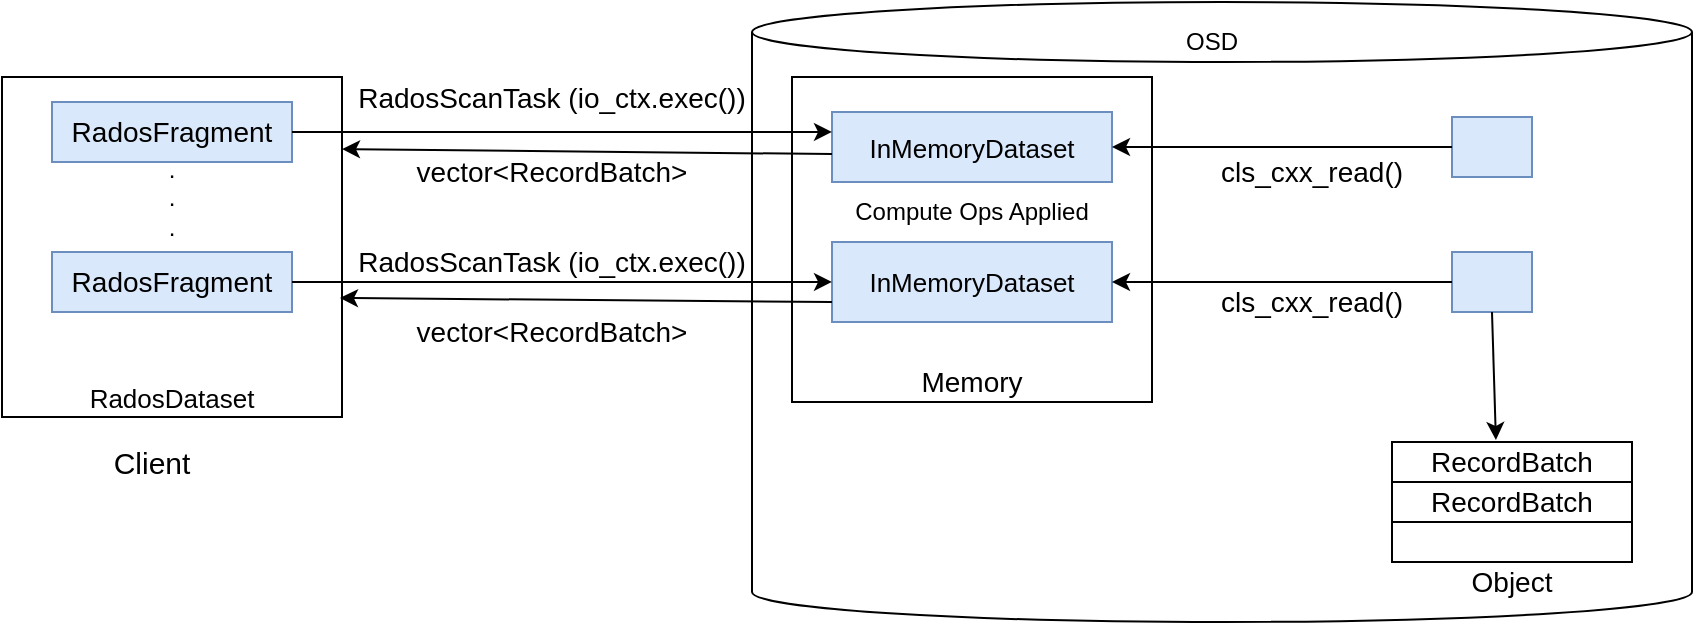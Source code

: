 <mxfile version="13.6.10" type="github">
  <diagram id="15WnuG5AwdH6QXES573Q" name="Page-1">
    <mxGraphModel dx="946" dy="429" grid="1" gridSize="10" guides="1" tooltips="1" connect="1" arrows="1" fold="1" page="1" pageScale="1" pageWidth="1169" pageHeight="827" math="0" shadow="0">
      <root>
        <mxCell id="0" />
        <mxCell id="1" parent="0" />
        <mxCell id="0yRWITcgKIYgQ3G4mCgw-69" value="" style="whiteSpace=wrap;html=1;aspect=fixed;" vertex="1" parent="1">
          <mxGeometry x="465" y="125" width="205" height="205" as="geometry" />
        </mxCell>
        <mxCell id="0yRWITcgKIYgQ3G4mCgw-1" value="" style="whiteSpace=wrap;html=1;aspect=fixed;" vertex="1" parent="1">
          <mxGeometry x="85" y="137.5" width="170" height="170" as="geometry" />
        </mxCell>
        <mxCell id="0yRWITcgKIYgQ3G4mCgw-2" value="" style="whiteSpace=wrap;html=1;aspect=fixed;" vertex="1" parent="1">
          <mxGeometry x="500" y="140" width="170" height="170" as="geometry" />
        </mxCell>
        <mxCell id="0yRWITcgKIYgQ3G4mCgw-3" value="&lt;font style=&quot;font-size: 14px&quot;&gt;RadosFragment&lt;/font&gt;" style="rounded=0;whiteSpace=wrap;html=1;fillColor=#dae8fc;strokeColor=#6c8ebf;" vertex="1" parent="1">
          <mxGeometry x="110" y="150" width="120" height="30" as="geometry" />
        </mxCell>
        <mxCell id="0yRWITcgKIYgQ3G4mCgw-5" value="&lt;font style=&quot;font-size: 14px&quot;&gt;RadosFragment&lt;/font&gt;" style="rounded=0;whiteSpace=wrap;html=1;fillColor=#dae8fc;strokeColor=#6c8ebf;" vertex="1" parent="1">
          <mxGeometry x="110" y="225" width="120" height="30" as="geometry" />
        </mxCell>
        <mxCell id="0yRWITcgKIYgQ3G4mCgw-6" value="&lt;font style=&quot;font-size: 13px&quot;&gt;RadosDataset&lt;/font&gt;" style="text;html=1;strokeColor=none;fillColor=none;align=center;verticalAlign=middle;whiteSpace=wrap;rounded=0;" vertex="1" parent="1">
          <mxGeometry x="150" y="287.5" width="40" height="20" as="geometry" />
        </mxCell>
        <mxCell id="0yRWITcgKIYgQ3G4mCgw-8" value="&lt;font style=&quot;font-size: 13px&quot;&gt;ARROW CLS&lt;/font&gt;" style="text;html=1;strokeColor=none;fillColor=none;align=center;verticalAlign=middle;whiteSpace=wrap;rounded=0;" vertex="1" parent="1">
          <mxGeometry x="530" y="310" width="110" height="20" as="geometry" />
        </mxCell>
        <mxCell id="0yRWITcgKIYgQ3G4mCgw-10" value="" style="shape=cylinder3;whiteSpace=wrap;html=1;boundedLbl=1;backgroundOutline=1;size=15;" vertex="1" parent="1">
          <mxGeometry x="460" y="100" width="470" height="310" as="geometry" />
        </mxCell>
        <mxCell id="0yRWITcgKIYgQ3G4mCgw-11" value="" style="rounded=0;whiteSpace=wrap;html=1;fillColor=#dae8fc;strokeColor=#6c8ebf;" vertex="1" parent="1">
          <mxGeometry x="810" y="225" width="40" height="30" as="geometry" />
        </mxCell>
        <mxCell id="0yRWITcgKIYgQ3G4mCgw-12" value="" style="rounded=0;whiteSpace=wrap;html=1;fillColor=#dae8fc;strokeColor=#6c8ebf;" vertex="1" parent="1">
          <mxGeometry x="810" y="157.5" width="40" height="30" as="geometry" />
        </mxCell>
        <mxCell id="0yRWITcgKIYgQ3G4mCgw-14" value="" style="rounded=0;whiteSpace=wrap;html=1;" vertex="1" parent="1">
          <mxGeometry x="780" y="320" width="120" height="60" as="geometry" />
        </mxCell>
        <mxCell id="0yRWITcgKIYgQ3G4mCgw-15" value="&lt;font style=&quot;font-size: 14px&quot;&gt;RecordBatch&lt;/font&gt;" style="rounded=0;whiteSpace=wrap;html=1;" vertex="1" parent="1">
          <mxGeometry x="780" y="320" width="120" height="20" as="geometry" />
        </mxCell>
        <mxCell id="0yRWITcgKIYgQ3G4mCgw-16" value="&lt;font style=&quot;font-size: 14px&quot;&gt;RecordBatch&lt;/font&gt;" style="rounded=0;whiteSpace=wrap;html=1;" vertex="1" parent="1">
          <mxGeometry x="780" y="340" width="120" height="20" as="geometry" />
        </mxCell>
        <mxCell id="0yRWITcgKIYgQ3G4mCgw-17" value="&lt;font style=&quot;font-size: 14px&quot;&gt;Object&lt;/font&gt;" style="text;html=1;strokeColor=none;fillColor=none;align=center;verticalAlign=middle;whiteSpace=wrap;rounded=0;" vertex="1" parent="1">
          <mxGeometry x="820" y="380" width="40" height="20" as="geometry" />
        </mxCell>
        <mxCell id="0yRWITcgKIYgQ3G4mCgw-18" value="OSD" style="text;html=1;strokeColor=none;fillColor=none;align=center;verticalAlign=middle;whiteSpace=wrap;rounded=0;" vertex="1" parent="1">
          <mxGeometry x="670" y="110" width="40" height="20" as="geometry" />
        </mxCell>
        <mxCell id="0yRWITcgKIYgQ3G4mCgw-24" value="&lt;font style=&quot;font-size: 14px&quot;&gt;RadosScanTask (io_ctx.exec())&lt;/font&gt;" style="text;html=1;strokeColor=none;fillColor=none;align=center;verticalAlign=middle;whiteSpace=wrap;rounded=0;" vertex="1" parent="1">
          <mxGeometry x="255" y="137.5" width="210" height="20" as="geometry" />
        </mxCell>
        <mxCell id="0yRWITcgKIYgQ3G4mCgw-27" value="&lt;span style=&quot;font-size: 14px&quot;&gt;RadosScanTask (io_ctx.exec())&lt;/span&gt;" style="text;html=1;strokeColor=none;fillColor=none;align=center;verticalAlign=middle;whiteSpace=wrap;rounded=0;" vertex="1" parent="1">
          <mxGeometry x="260" y="220" width="200" height="20" as="geometry" />
        </mxCell>
        <mxCell id="0yRWITcgKIYgQ3G4mCgw-28" style="edgeStyle=orthogonalEdgeStyle;rounded=0;orthogonalLoop=1;jettySize=auto;html=1;exitX=0.5;exitY=1;exitDx=0;exitDy=0;" edge="1" parent="1" source="0yRWITcgKIYgQ3G4mCgw-27" target="0yRWITcgKIYgQ3G4mCgw-27">
          <mxGeometry relative="1" as="geometry" />
        </mxCell>
        <mxCell id="0yRWITcgKIYgQ3G4mCgw-31" value="&lt;span style=&quot;font-size: 14px&quot;&gt;cls_cxx_read()&lt;/span&gt;" style="text;html=1;strokeColor=none;fillColor=none;align=center;verticalAlign=middle;whiteSpace=wrap;rounded=0;rotation=0;" vertex="1" parent="1">
          <mxGeometry x="680" y="175" width="120" height="20" as="geometry" />
        </mxCell>
        <mxCell id="0yRWITcgKIYgQ3G4mCgw-33" value="" style="endArrow=classic;html=1;exitX=0.5;exitY=1;exitDx=0;exitDy=0;entryX=0.433;entryY=-0.05;entryDx=0;entryDy=0;entryPerimeter=0;" edge="1" parent="1" source="0yRWITcgKIYgQ3G4mCgw-11" target="0yRWITcgKIYgQ3G4mCgw-15">
          <mxGeometry width="50" height="50" relative="1" as="geometry">
            <mxPoint x="490" y="330" as="sourcePoint" />
            <mxPoint x="540" y="280" as="targetPoint" />
          </mxGeometry>
        </mxCell>
        <mxCell id="0yRWITcgKIYgQ3G4mCgw-36" value="&lt;font style=&quot;font-size: 14px&quot;&gt;vector&amp;lt;RecordBatch&amp;gt;&lt;/font&gt;" style="text;html=1;strokeColor=none;fillColor=none;align=center;verticalAlign=middle;whiteSpace=wrap;rounded=0;" vertex="1" parent="1">
          <mxGeometry x="340" y="255" width="40" height="20" as="geometry" />
        </mxCell>
        <mxCell id="0yRWITcgKIYgQ3G4mCgw-44" value="&lt;font style=&quot;font-size: 14px&quot;&gt;vector&amp;lt;RecordBatch&amp;gt;&lt;/font&gt;" style="text;html=1;strokeColor=none;fillColor=none;align=center;verticalAlign=middle;whiteSpace=wrap;rounded=0;" vertex="1" parent="1">
          <mxGeometry x="340" y="175" width="40" height="20" as="geometry" />
        </mxCell>
        <mxCell id="0yRWITcgKIYgQ3G4mCgw-49" value="&lt;font style=&quot;font-size: 12px&quot;&gt;.&lt;br&gt;.&lt;br&gt;.&lt;/font&gt;" style="text;html=1;strokeColor=none;fillColor=none;align=center;verticalAlign=middle;whiteSpace=wrap;rounded=0;" vertex="1" parent="1">
          <mxGeometry x="150" y="180" width="40" height="35" as="geometry" />
        </mxCell>
        <mxCell id="0yRWITcgKIYgQ3G4mCgw-66" value="&lt;span style=&quot;font-size: 14px&quot;&gt;cls_cxx_read()&lt;/span&gt;" style="text;html=1;strokeColor=none;fillColor=none;align=center;verticalAlign=middle;whiteSpace=wrap;rounded=0;" vertex="1" parent="1">
          <mxGeometry x="720" y="240" width="40" height="20" as="geometry" />
        </mxCell>
        <mxCell id="0yRWITcgKIYgQ3G4mCgw-70" value="" style="rounded=0;whiteSpace=wrap;html=1;" vertex="1" parent="1">
          <mxGeometry x="480" y="137.5" width="180" height="162.5" as="geometry" />
        </mxCell>
        <mxCell id="0yRWITcgKIYgQ3G4mCgw-50" value="&lt;font style=&quot;font-size: 13px&quot;&gt;InMemoryDataset&lt;/font&gt;" style="rounded=0;whiteSpace=wrap;html=1;fillColor=#dae8fc;strokeColor=#6c8ebf;" vertex="1" parent="1">
          <mxGeometry x="500" y="155" width="140" height="35" as="geometry" />
        </mxCell>
        <mxCell id="0yRWITcgKIYgQ3G4mCgw-51" value="&lt;span&gt;&lt;font style=&quot;font-size: 13px&quot;&gt;InMemoryDataset&lt;/font&gt;&lt;/span&gt;" style="rounded=0;whiteSpace=wrap;html=1;fillColor=#dae8fc;strokeColor=#6c8ebf;" vertex="1" parent="1">
          <mxGeometry x="500" y="220" width="140" height="40" as="geometry" />
        </mxCell>
        <mxCell id="0yRWITcgKIYgQ3G4mCgw-60" value="Compute Ops Applied" style="text;html=1;strokeColor=none;fillColor=none;align=center;verticalAlign=middle;whiteSpace=wrap;rounded=0;" vertex="1" parent="1">
          <mxGeometry x="510" y="195" width="120" height="20" as="geometry" />
        </mxCell>
        <mxCell id="0yRWITcgKIYgQ3G4mCgw-20" value="" style="endArrow=classic;html=1;exitX=1;exitY=0.5;exitDx=0;exitDy=0;entryX=0;entryY=0.147;entryDx=0;entryDy=0;entryPerimeter=0;" edge="1" parent="1" source="0yRWITcgKIYgQ3G4mCgw-3" target="0yRWITcgKIYgQ3G4mCgw-2">
          <mxGeometry width="50" height="50" relative="1" as="geometry">
            <mxPoint x="330" y="165" as="sourcePoint" />
            <mxPoint x="380" y="115" as="targetPoint" />
          </mxGeometry>
        </mxCell>
        <mxCell id="0yRWITcgKIYgQ3G4mCgw-43" value="" style="endArrow=classic;html=1;exitX=0;exitY=0.212;exitDx=0;exitDy=0;exitPerimeter=0;entryX=1;entryY=0.212;entryDx=0;entryDy=0;entryPerimeter=0;" edge="1" parent="1" source="0yRWITcgKIYgQ3G4mCgw-2" target="0yRWITcgKIYgQ3G4mCgw-1">
          <mxGeometry width="50" height="50" relative="1" as="geometry">
            <mxPoint x="490" y="320" as="sourcePoint" />
            <mxPoint x="400" y="320" as="targetPoint" />
          </mxGeometry>
        </mxCell>
        <mxCell id="0yRWITcgKIYgQ3G4mCgw-42" value="" style="endArrow=classic;html=1;" edge="1" parent="1">
          <mxGeometry width="50" height="50" relative="1" as="geometry">
            <mxPoint x="500" y="250" as="sourcePoint" />
            <mxPoint x="254" y="248" as="targetPoint" />
          </mxGeometry>
        </mxCell>
        <mxCell id="0yRWITcgKIYgQ3G4mCgw-41" value="" style="endArrow=classic;html=1;entryX=0;entryY=0.588;entryDx=0;entryDy=0;entryPerimeter=0;exitX=1;exitY=0.5;exitDx=0;exitDy=0;" edge="1" parent="1" source="0yRWITcgKIYgQ3G4mCgw-5" target="0yRWITcgKIYgQ3G4mCgw-2">
          <mxGeometry width="50" height="50" relative="1" as="geometry">
            <mxPoint x="275" y="240" as="sourcePoint" />
            <mxPoint x="325" y="190" as="targetPoint" />
          </mxGeometry>
        </mxCell>
        <mxCell id="0yRWITcgKIYgQ3G4mCgw-58" style="edgeStyle=orthogonalEdgeStyle;rounded=0;orthogonalLoop=1;jettySize=auto;html=1;exitX=0;exitY=0.5;exitDx=0;exitDy=0;entryX=1;entryY=0.5;entryDx=0;entryDy=0;" edge="1" parent="1" source="0yRWITcgKIYgQ3G4mCgw-12" target="0yRWITcgKIYgQ3G4mCgw-50">
          <mxGeometry relative="1" as="geometry" />
        </mxCell>
        <mxCell id="0yRWITcgKIYgQ3G4mCgw-57" style="edgeStyle=orthogonalEdgeStyle;rounded=0;orthogonalLoop=1;jettySize=auto;html=1;exitX=0;exitY=0.5;exitDx=0;exitDy=0;" edge="1" parent="1" source="0yRWITcgKIYgQ3G4mCgw-11" target="0yRWITcgKIYgQ3G4mCgw-51">
          <mxGeometry relative="1" as="geometry" />
        </mxCell>
        <mxCell id="0yRWITcgKIYgQ3G4mCgw-71" value="&lt;font style=&quot;font-size: 14px&quot;&gt;Memory&lt;/font&gt;" style="text;html=1;strokeColor=none;fillColor=none;align=center;verticalAlign=middle;whiteSpace=wrap;rounded=0;" vertex="1" parent="1">
          <mxGeometry x="495" y="280" width="150" height="20" as="geometry" />
        </mxCell>
        <mxCell id="0yRWITcgKIYgQ3G4mCgw-73" value="&lt;font style=&quot;font-size: 15px&quot;&gt;Client&lt;/font&gt;" style="text;html=1;strokeColor=none;fillColor=none;align=center;verticalAlign=middle;whiteSpace=wrap;rounded=0;" vertex="1" parent="1">
          <mxGeometry x="140" y="320" width="40" height="20" as="geometry" />
        </mxCell>
      </root>
    </mxGraphModel>
  </diagram>
</mxfile>
